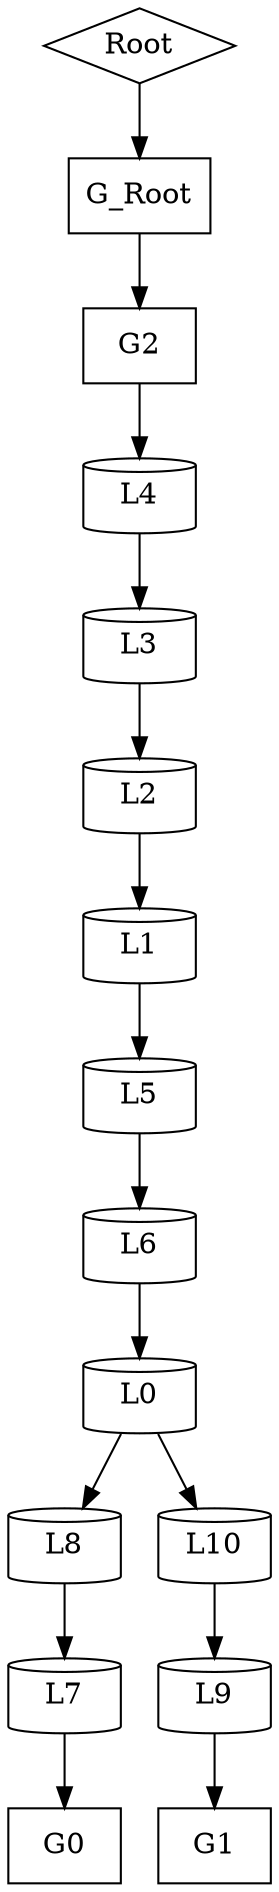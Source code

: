 strict digraph "" {
	Root	[params="{'node': 'Root', 'type': 'link', 'joint': {'type': 'root'}}",
		shape=diamond];
	G_Root	[params="{'node': 'G_Root', 'type': 'geom', 'geometry': {'primitive': 'box', 'args': {'x': 0.2, 'y': 0.2, 'z': 0.2, 'color': [1, 1, 1]}}, '\
original_node': 'JG_(223, 122)'}",
		shape=box];
	Root -> G_Root;
	G2	[params="{'node': 'G2', 'type': 'geom', 'original_node': 'EG_(351, 414)', 'translation': [0, 0, 0.5], 'relative': True, 'geometry': {'primitive': '\
box', 'args': {'x': 0.2, 'y': 0.5, 'z': 1.0, 'color': [1, 0, 0]}}}",
		shape=box];
	G_Root -> G2;
	L4	[params="{'node': 'L4', 'type': 'link', 'original_node': 'JG_4', 'translation': [0, 0, 0.5], 'relative': True, 'joint': {'type': 'ball'}}",
		shape=cylinder];
	G2 -> L4;
	L3	[params="{'node': 'L3', 'type': 'link', 'original_node': 'JG_3', 'translation': [0, 0, 1.0], 'relative': True, 'joint': {'type': 'ball'}}",
		shape=cylinder];
	L4 -> L3;
	L2	[params="{'node': 'L2', 'type': 'link', 'original_node': 'JG_2', 'translation': [0, 0, 1.0], 'relative': True, 'joint': {'type': 'ball'}}",
		shape=cylinder];
	L3 -> L2;
	L1	[params="{'node': 'L1', 'type': 'link', 'original_node': 'JG_1', 'translation': [0, 0, 1.0], 'relative': True, 'joint': {'type': 'ball'}}",
		shape=cylinder];
	L2 -> L1;
	L5	[params="{'node': 'L5', 'type': 'link', 'original_node': 'JG_(251, 124)', 'translation': [0, 0, 1.0], 'relative': True, 'joint': {'type': '\
ball'}}",
		shape=cylinder];
	L1 -> L5;
	L6	[params="{'node': 'L6', 'type': 'link', 'original_node': 'JG_(243, 121)', 'translation': [0, 0, 1.0], 'relative': True, 'joint': {'type': '\
ball'}}",
		shape=cylinder];
	L5 -> L6;
	L0	[params="{'node': 'L0', 'type': 'link', 'original_node': 'JG_0', 'translation': [0, 0, 1.0], 'relative': True, 'joint': {'type': 'ball'}}",
		shape=cylinder];
	L6 -> L0;
	L8	[params="{'node': 'L8', 'type': 'link', 'original_node': 'JG_(219, 110)', 'translation': [0, 0, 1.0], 'relative': True, 'joint': {'type': '\
ball'}}",
		shape=cylinder];
	L0 -> L8;
	L10	[params="{'node': 'L10', 'type': 'link', 'original_node': 'JG_(223, 122)', 'translation': [0, 0, 1.0], 'relative': True, 'joint': {'type': '\
ball'}}",
		shape=cylinder];
	L0 -> L10;
	L7	[params="{'node': 'L7', 'type': 'link', 'original_node': 'JG_(203, 103)', 'translation': [0, 0, 0.5], 'relative': True, 'joint': {'type': '\
ball'}}",
		shape=cylinder];
	L8 -> L7;
	G0	[params="{'node': 'G0', 'type': 'geom', 'original_node': 'EG_(172, 89)', 'translation': [0, 0, 0.5], 'relative': True, 'geometry': {'primitive': '\
box', 'args': {'x': 0.2, 'y': 0.5, 'z': 1.0, 'color': [1, 0, 0]}}}",
		shape=box];
	L7 -> G0;
	L9	[params="{'node': 'L9', 'type': 'link', 'original_node': 'JG_(211, 126)', 'translation': [0, 0, 0.5], 'relative': True, 'joint': {'type': '\
ball'}}",
		shape=cylinder];
	L10 -> L9;
	G1	[params="{'node': 'G1', 'type': 'geom', 'original_node': 'EG_(187, 135)', 'translation': [0, 0, 0.5], 'relative': True, 'geometry': {'primitive': '\
box', 'args': {'x': 0.2, 'y': 0.5, 'z': 1.0, 'color': [1, 0, 0]}}}",
		shape=box];
	L9 -> G1;
}
